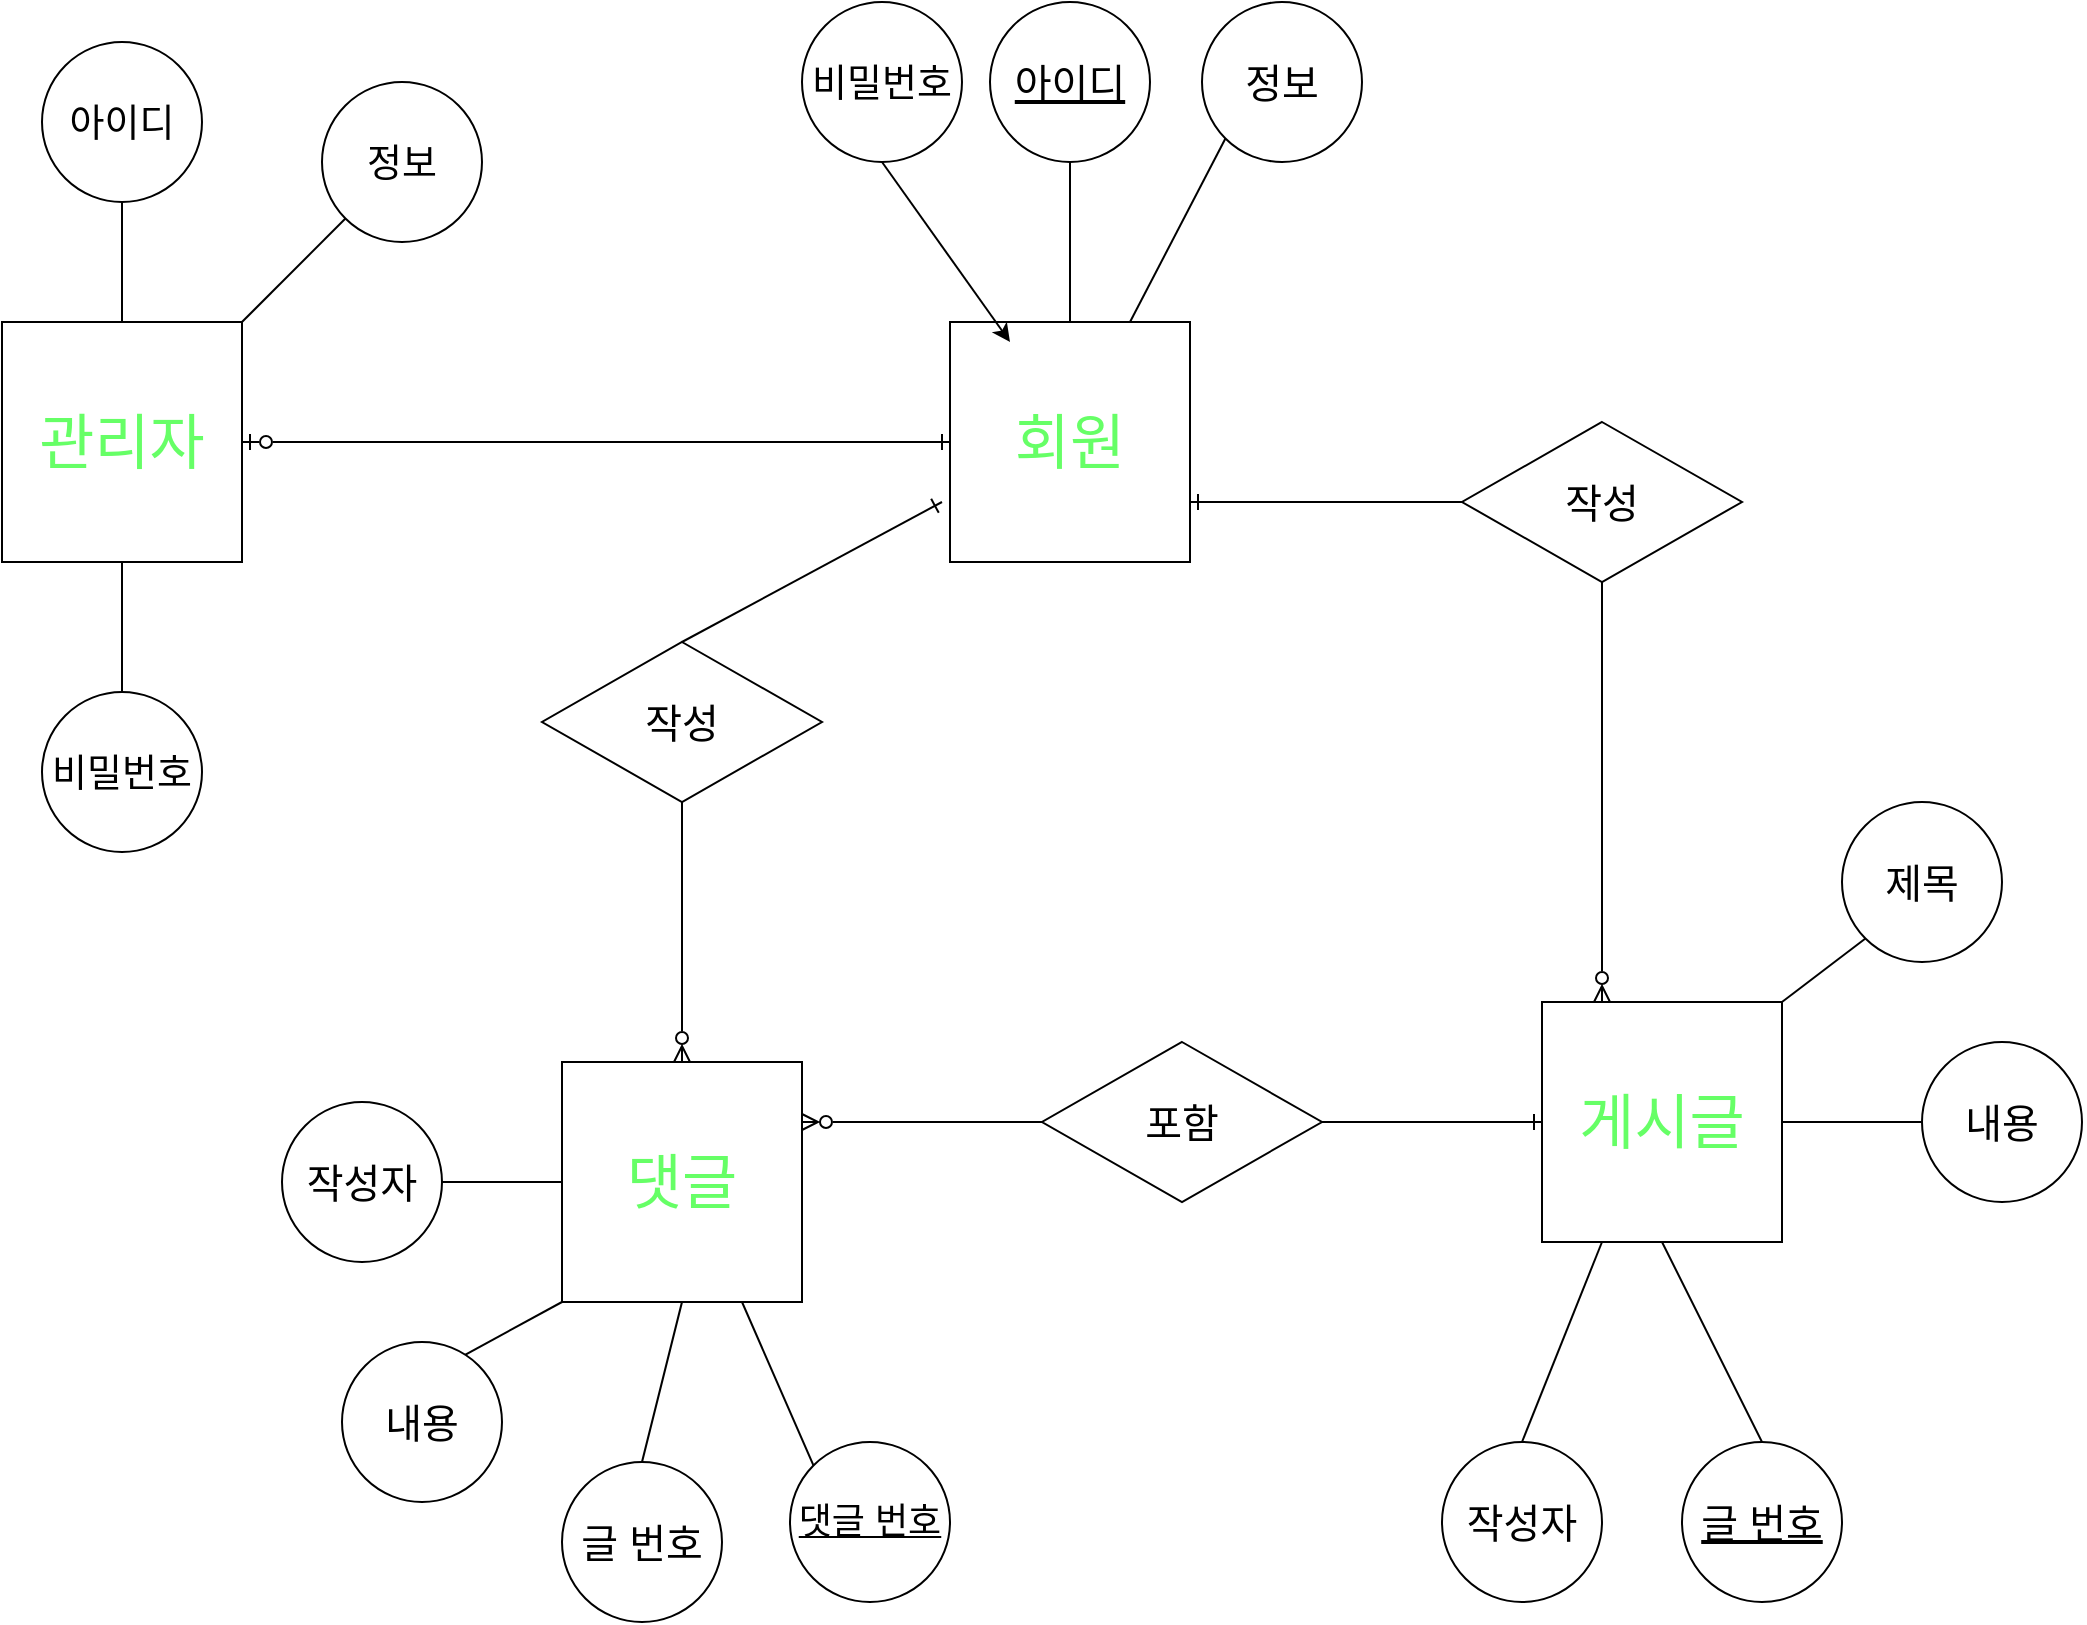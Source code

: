 <mxfile version="21.2.1" type="device">
  <diagram name="페이지-1" id="0uVqydjfLqIwJuYwxdiI">
    <mxGraphModel dx="2257" dy="943" grid="1" gridSize="10" guides="1" tooltips="1" connect="1" arrows="1" fold="1" page="1" pageScale="1" pageWidth="827" pageHeight="1169" math="0" shadow="0">
      <root>
        <mxCell id="0" />
        <mxCell id="1" parent="0" />
        <mxCell id="VO7UTeB8Y2SJ1uog17a9-1" value="회원" style="whiteSpace=wrap;html=1;aspect=fixed;labelBackgroundColor=#FFFFFF;labelBorderColor=none;fontSize=30;fontColor=#66FF66;" vertex="1" parent="1">
          <mxGeometry x="354" y="360" width="120" height="120" as="geometry" />
        </mxCell>
        <mxCell id="VO7UTeB8Y2SJ1uog17a9-2" value="&lt;font color=&quot;#66ff66&quot;&gt;게시글&lt;/font&gt;" style="whiteSpace=wrap;html=1;aspect=fixed;labelBackgroundColor=#FFFFFF;labelBorderColor=none;fontSize=30;fontColor=#FFFFFF;" vertex="1" parent="1">
          <mxGeometry x="650" y="700" width="120" height="120" as="geometry" />
        </mxCell>
        <mxCell id="VO7UTeB8Y2SJ1uog17a9-3" value="&lt;font color=&quot;#66ff66&quot;&gt;댓글&lt;/font&gt;" style="whiteSpace=wrap;html=1;aspect=fixed;labelBackgroundColor=#FFFFFF;labelBorderColor=none;fontSize=30;fontColor=#FFFFFF;" vertex="1" parent="1">
          <mxGeometry x="160.0" y="730" width="120" height="120" as="geometry" />
        </mxCell>
        <mxCell id="VO7UTeB8Y2SJ1uog17a9-7" style="rounded=0;orthogonalLoop=1;jettySize=auto;html=1;exitX=0.5;exitY=1;exitDx=0;exitDy=0;endArrow=none;endFill=0;" edge="1" parent="1" source="VO7UTeB8Y2SJ1uog17a9-4" target="VO7UTeB8Y2SJ1uog17a9-1">
          <mxGeometry relative="1" as="geometry" />
        </mxCell>
        <mxCell id="VO7UTeB8Y2SJ1uog17a9-4" value="아이디" style="ellipse;whiteSpace=wrap;html=1;aspect=fixed;labelBackgroundColor=default;fontSize=20;fontStyle=4" vertex="1" parent="1">
          <mxGeometry x="374" y="200" width="80" height="80" as="geometry" />
        </mxCell>
        <mxCell id="VO7UTeB8Y2SJ1uog17a9-8" style="rounded=0;orthogonalLoop=1;jettySize=auto;html=1;exitX=0.5;exitY=1;exitDx=0;exitDy=0;entryX=0.25;entryY=0.083;entryDx=0;entryDy=0;entryPerimeter=0;" edge="1" parent="1" source="VO7UTeB8Y2SJ1uog17a9-5" target="VO7UTeB8Y2SJ1uog17a9-1">
          <mxGeometry relative="1" as="geometry" />
        </mxCell>
        <mxCell id="VO7UTeB8Y2SJ1uog17a9-5" value="&lt;font style=&quot;font-size: 19px;&quot;&gt;비밀번호&lt;/font&gt;" style="ellipse;whiteSpace=wrap;html=1;aspect=fixed;labelBackgroundColor=default;fontSize=20;" vertex="1" parent="1">
          <mxGeometry x="280" y="200" width="80" height="80" as="geometry" />
        </mxCell>
        <mxCell id="VO7UTeB8Y2SJ1uog17a9-11" style="orthogonalLoop=1;jettySize=auto;html=1;exitX=0;exitY=1;exitDx=0;exitDy=0;entryX=0.75;entryY=0;entryDx=0;entryDy=0;rounded=0;endArrow=none;endFill=0;" edge="1" parent="1" source="VO7UTeB8Y2SJ1uog17a9-6" target="VO7UTeB8Y2SJ1uog17a9-1">
          <mxGeometry relative="1" as="geometry" />
        </mxCell>
        <mxCell id="VO7UTeB8Y2SJ1uog17a9-6" value="정보" style="ellipse;whiteSpace=wrap;html=1;aspect=fixed;labelBackgroundColor=default;fontSize=20;" vertex="1" parent="1">
          <mxGeometry x="480" y="200" width="80" height="80" as="geometry" />
        </mxCell>
        <mxCell id="VO7UTeB8Y2SJ1uog17a9-16" style="rounded=0;orthogonalLoop=1;jettySize=auto;html=1;exitX=0.5;exitY=0;exitDx=0;exitDy=0;entryX=0.25;entryY=1;entryDx=0;entryDy=0;endArrow=none;endFill=0;" edge="1" parent="1" source="VO7UTeB8Y2SJ1uog17a9-12" target="VO7UTeB8Y2SJ1uog17a9-2">
          <mxGeometry relative="1" as="geometry" />
        </mxCell>
        <mxCell id="VO7UTeB8Y2SJ1uog17a9-12" value="작성자" style="ellipse;whiteSpace=wrap;html=1;aspect=fixed;labelBackgroundColor=default;fontSize=20;" vertex="1" parent="1">
          <mxGeometry x="600" y="920" width="80" height="80" as="geometry" />
        </mxCell>
        <mxCell id="VO7UTeB8Y2SJ1uog17a9-17" style="rounded=0;orthogonalLoop=1;jettySize=auto;html=1;exitX=0.5;exitY=0;exitDx=0;exitDy=0;entryX=0.5;entryY=1;entryDx=0;entryDy=0;endArrow=none;endFill=0;" edge="1" parent="1" source="VO7UTeB8Y2SJ1uog17a9-13" target="VO7UTeB8Y2SJ1uog17a9-2">
          <mxGeometry relative="1" as="geometry" />
        </mxCell>
        <mxCell id="VO7UTeB8Y2SJ1uog17a9-13" value="&lt;u&gt;글 번호&lt;/u&gt;" style="ellipse;whiteSpace=wrap;html=1;aspect=fixed;labelBackgroundColor=default;fontSize=20;" vertex="1" parent="1">
          <mxGeometry x="720" y="920" width="80" height="80" as="geometry" />
        </mxCell>
        <mxCell id="VO7UTeB8Y2SJ1uog17a9-15" style="rounded=0;orthogonalLoop=1;jettySize=auto;html=1;exitX=1;exitY=0.5;exitDx=0;exitDy=0;endArrow=none;endFill=0;" edge="1" parent="1" source="VO7UTeB8Y2SJ1uog17a9-14" target="VO7UTeB8Y2SJ1uog17a9-2">
          <mxGeometry relative="1" as="geometry" />
        </mxCell>
        <mxCell id="VO7UTeB8Y2SJ1uog17a9-14" value="내용" style="ellipse;whiteSpace=wrap;html=1;aspect=fixed;labelBackgroundColor=default;fontSize=20;" vertex="1" parent="1">
          <mxGeometry x="840" y="720" width="80" height="80" as="geometry" />
        </mxCell>
        <mxCell id="VO7UTeB8Y2SJ1uog17a9-19" style="rounded=0;orthogonalLoop=1;jettySize=auto;html=1;exitX=0;exitY=1;exitDx=0;exitDy=0;entryX=1;entryY=0;entryDx=0;entryDy=0;endArrow=none;endFill=0;" edge="1" parent="1" source="VO7UTeB8Y2SJ1uog17a9-18" target="VO7UTeB8Y2SJ1uog17a9-2">
          <mxGeometry relative="1" as="geometry" />
        </mxCell>
        <mxCell id="VO7UTeB8Y2SJ1uog17a9-18" value="제목" style="ellipse;whiteSpace=wrap;html=1;aspect=fixed;labelBackgroundColor=default;fontSize=20;" vertex="1" parent="1">
          <mxGeometry x="800" y="600" width="80" height="80" as="geometry" />
        </mxCell>
        <mxCell id="VO7UTeB8Y2SJ1uog17a9-24" style="rounded=0;orthogonalLoop=1;jettySize=auto;html=1;exitX=1;exitY=0.5;exitDx=0;exitDy=0;entryX=0;entryY=0.5;entryDx=0;entryDy=0;endArrow=none;endFill=0;" edge="1" parent="1" source="VO7UTeB8Y2SJ1uog17a9-20" target="VO7UTeB8Y2SJ1uog17a9-3">
          <mxGeometry relative="1" as="geometry" />
        </mxCell>
        <mxCell id="VO7UTeB8Y2SJ1uog17a9-20" value="작성자" style="ellipse;whiteSpace=wrap;html=1;aspect=fixed;labelBackgroundColor=default;fontSize=20;" vertex="1" parent="1">
          <mxGeometry x="20.0" y="750" width="80" height="80" as="geometry" />
        </mxCell>
        <mxCell id="VO7UTeB8Y2SJ1uog17a9-25" style="rounded=0;orthogonalLoop=1;jettySize=auto;html=1;exitX=0;exitY=0.5;exitDx=0;exitDy=0;entryX=0;entryY=1;entryDx=0;entryDy=0;endArrow=none;endFill=0;" edge="1" parent="1" source="VO7UTeB8Y2SJ1uog17a9-21" target="VO7UTeB8Y2SJ1uog17a9-3">
          <mxGeometry relative="1" as="geometry" />
        </mxCell>
        <mxCell id="VO7UTeB8Y2SJ1uog17a9-21" value="내용" style="ellipse;whiteSpace=wrap;html=1;aspect=fixed;labelBackgroundColor=default;fontSize=20;" vertex="1" parent="1">
          <mxGeometry x="50.0" y="870" width="80" height="80" as="geometry" />
        </mxCell>
        <mxCell id="VO7UTeB8Y2SJ1uog17a9-26" style="rounded=0;orthogonalLoop=1;jettySize=auto;html=1;exitX=0.5;exitY=0;exitDx=0;exitDy=0;entryX=0.5;entryY=1;entryDx=0;entryDy=0;endArrow=none;endFill=0;" edge="1" parent="1" source="VO7UTeB8Y2SJ1uog17a9-23" target="VO7UTeB8Y2SJ1uog17a9-3">
          <mxGeometry relative="1" as="geometry">
            <mxPoint x="269.996" y="1188.284" as="sourcePoint" />
          </mxGeometry>
        </mxCell>
        <mxCell id="VO7UTeB8Y2SJ1uog17a9-22" value="댓글 번호" style="ellipse;whiteSpace=wrap;html=1;aspect=fixed;labelBackgroundColor=default;fontSize=18;fontStyle=4" vertex="1" parent="1">
          <mxGeometry x="274" y="920" width="80" height="80" as="geometry" />
        </mxCell>
        <mxCell id="VO7UTeB8Y2SJ1uog17a9-27" style="rounded=0;orthogonalLoop=1;jettySize=auto;html=1;exitX=0;exitY=0;exitDx=0;exitDy=0;entryX=0.75;entryY=1;entryDx=0;entryDy=0;endArrow=none;endFill=0;" edge="1" parent="1" source="VO7UTeB8Y2SJ1uog17a9-22" target="VO7UTeB8Y2SJ1uog17a9-3">
          <mxGeometry relative="1" as="geometry">
            <mxPoint x="258.28" y="1010" as="sourcePoint" />
          </mxGeometry>
        </mxCell>
        <mxCell id="VO7UTeB8Y2SJ1uog17a9-23" value="글 번호" style="ellipse;whiteSpace=wrap;html=1;aspect=fixed;labelBackgroundColor=default;fontSize=20;" vertex="1" parent="1">
          <mxGeometry x="160" y="930" width="80" height="80" as="geometry" />
        </mxCell>
        <mxCell id="VO7UTeB8Y2SJ1uog17a9-30" style="rounded=0;orthogonalLoop=1;jettySize=auto;html=1;exitX=0;exitY=0.5;exitDx=0;exitDy=0;endArrow=ERone;endFill=0;startArrow=none;startFill=0;entryX=1;entryY=0.75;entryDx=0;entryDy=0;" edge="1" parent="1" source="VO7UTeB8Y2SJ1uog17a9-28" target="VO7UTeB8Y2SJ1uog17a9-1">
          <mxGeometry relative="1" as="geometry" />
        </mxCell>
        <mxCell id="VO7UTeB8Y2SJ1uog17a9-31" style="rounded=0;orthogonalLoop=1;jettySize=auto;html=1;exitX=0.5;exitY=1;exitDx=0;exitDy=0;endArrow=ERzeroToMany;endFill=0;entryX=0.25;entryY=0;entryDx=0;entryDy=0;" edge="1" parent="1" source="VO7UTeB8Y2SJ1uog17a9-28" target="VO7UTeB8Y2SJ1uog17a9-2">
          <mxGeometry relative="1" as="geometry">
            <mxPoint x="680" y="630" as="targetPoint" />
          </mxGeometry>
        </mxCell>
        <mxCell id="VO7UTeB8Y2SJ1uog17a9-28" value="작성" style="rhombus;whiteSpace=wrap;html=1;labelBackgroundColor=default;fontSize=20;" vertex="1" parent="1">
          <mxGeometry x="610" y="410" width="140" height="80" as="geometry" />
        </mxCell>
        <mxCell id="VO7UTeB8Y2SJ1uog17a9-34" style="rounded=0;orthogonalLoop=1;jettySize=auto;html=1;exitX=0.5;exitY=0;exitDx=0;exitDy=0;endArrow=ERone;endFill=0;" edge="1" parent="1" source="VO7UTeB8Y2SJ1uog17a9-32">
          <mxGeometry relative="1" as="geometry">
            <mxPoint x="350" y="450" as="targetPoint" />
          </mxGeometry>
        </mxCell>
        <mxCell id="VO7UTeB8Y2SJ1uog17a9-35" style="rounded=0;orthogonalLoop=1;jettySize=auto;html=1;exitX=0.5;exitY=1;exitDx=0;exitDy=0;endArrow=ERzeroToMany;endFill=0;" edge="1" parent="1" source="VO7UTeB8Y2SJ1uog17a9-32" target="VO7UTeB8Y2SJ1uog17a9-3">
          <mxGeometry relative="1" as="geometry" />
        </mxCell>
        <mxCell id="VO7UTeB8Y2SJ1uog17a9-32" value="작성" style="rhombus;whiteSpace=wrap;html=1;labelBackgroundColor=default;fontSize=20;" vertex="1" parent="1">
          <mxGeometry x="150" y="520" width="140" height="80" as="geometry" />
        </mxCell>
        <mxCell id="VO7UTeB8Y2SJ1uog17a9-36" style="rounded=0;orthogonalLoop=1;jettySize=auto;html=1;entryX=1;entryY=0.25;entryDx=0;entryDy=0;endArrow=ERzeroToMany;endFill=0;exitX=0;exitY=0.5;exitDx=0;exitDy=0;" edge="1" parent="1" source="VO7UTeB8Y2SJ1uog17a9-33" target="VO7UTeB8Y2SJ1uog17a9-3">
          <mxGeometry relative="1" as="geometry">
            <mxPoint x="410" y="740" as="sourcePoint" />
          </mxGeometry>
        </mxCell>
        <mxCell id="VO7UTeB8Y2SJ1uog17a9-37" style="rounded=0;orthogonalLoop=1;jettySize=auto;html=1;endArrow=ERone;endFill=0;exitX=1;exitY=0.5;exitDx=0;exitDy=0;" edge="1" parent="1" source="VO7UTeB8Y2SJ1uog17a9-33" target="VO7UTeB8Y2SJ1uog17a9-2">
          <mxGeometry relative="1" as="geometry">
            <mxPoint x="560" y="730" as="sourcePoint" />
          </mxGeometry>
        </mxCell>
        <mxCell id="VO7UTeB8Y2SJ1uog17a9-33" value="포함" style="rhombus;whiteSpace=wrap;html=1;labelBackgroundColor=default;fontSize=20;" vertex="1" parent="1">
          <mxGeometry x="400" y="720" width="140" height="80" as="geometry" />
        </mxCell>
        <mxCell id="VO7UTeB8Y2SJ1uog17a9-47" style="rounded=0;orthogonalLoop=1;jettySize=auto;html=1;exitX=1;exitY=0.5;exitDx=0;exitDy=0;endArrow=ERone;endFill=0;startArrow=ERzeroToOne;startFill=0;" edge="1" parent="1" source="VO7UTeB8Y2SJ1uog17a9-40" target="VO7UTeB8Y2SJ1uog17a9-1">
          <mxGeometry relative="1" as="geometry" />
        </mxCell>
        <mxCell id="VO7UTeB8Y2SJ1uog17a9-40" value="관리자" style="whiteSpace=wrap;html=1;aspect=fixed;labelBackgroundColor=#FFFFFF;labelBorderColor=none;fontSize=30;fontColor=#66FF66;" vertex="1" parent="1">
          <mxGeometry x="-120" y="360" width="120" height="120" as="geometry" />
        </mxCell>
        <mxCell id="VO7UTeB8Y2SJ1uog17a9-43" style="rounded=0;orthogonalLoop=1;jettySize=auto;html=1;exitX=0.5;exitY=1;exitDx=0;exitDy=0;entryX=0.5;entryY=0;entryDx=0;entryDy=0;endArrow=none;endFill=0;" edge="1" parent="1" source="VO7UTeB8Y2SJ1uog17a9-41" target="VO7UTeB8Y2SJ1uog17a9-40">
          <mxGeometry relative="1" as="geometry" />
        </mxCell>
        <mxCell id="VO7UTeB8Y2SJ1uog17a9-41" value="&lt;font style=&quot;font-size: 19px;&quot;&gt;아이디&lt;/font&gt;" style="ellipse;whiteSpace=wrap;html=1;aspect=fixed;labelBackgroundColor=default;fontSize=20;" vertex="1" parent="1">
          <mxGeometry x="-100" y="220" width="80" height="80" as="geometry" />
        </mxCell>
        <mxCell id="VO7UTeB8Y2SJ1uog17a9-44" style="rounded=0;orthogonalLoop=1;jettySize=auto;html=1;exitX=0.5;exitY=0;exitDx=0;exitDy=0;entryX=0.5;entryY=1;entryDx=0;entryDy=0;endArrow=none;endFill=0;" edge="1" parent="1" source="VO7UTeB8Y2SJ1uog17a9-42" target="VO7UTeB8Y2SJ1uog17a9-40">
          <mxGeometry relative="1" as="geometry" />
        </mxCell>
        <mxCell id="VO7UTeB8Y2SJ1uog17a9-42" value="&lt;span style=&quot;font-size: 19px;&quot;&gt;비밀번호&lt;/span&gt;" style="ellipse;whiteSpace=wrap;html=1;aspect=fixed;labelBackgroundColor=default;fontSize=20;" vertex="1" parent="1">
          <mxGeometry x="-100" y="545" width="80" height="80" as="geometry" />
        </mxCell>
        <mxCell id="VO7UTeB8Y2SJ1uog17a9-46" style="rounded=0;orthogonalLoop=1;jettySize=auto;html=1;exitX=0;exitY=1;exitDx=0;exitDy=0;entryX=1;entryY=0;entryDx=0;entryDy=0;endArrow=none;endFill=0;" edge="1" parent="1" source="VO7UTeB8Y2SJ1uog17a9-45" target="VO7UTeB8Y2SJ1uog17a9-40">
          <mxGeometry relative="1" as="geometry" />
        </mxCell>
        <mxCell id="VO7UTeB8Y2SJ1uog17a9-45" value="&lt;font style=&quot;font-size: 19px;&quot;&gt;정보&lt;/font&gt;" style="ellipse;whiteSpace=wrap;html=1;aspect=fixed;labelBackgroundColor=default;fontSize=20;" vertex="1" parent="1">
          <mxGeometry x="40" y="240" width="80" height="80" as="geometry" />
        </mxCell>
      </root>
    </mxGraphModel>
  </diagram>
</mxfile>
